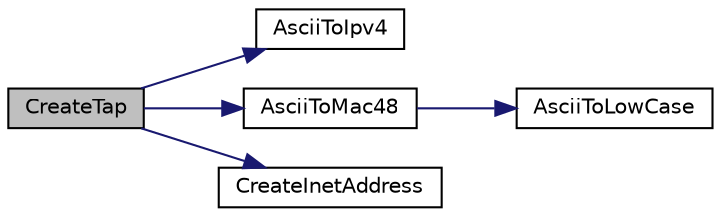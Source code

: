 digraph "CreateTap"
{
 // LATEX_PDF_SIZE
  edge [fontname="Helvetica",fontsize="10",labelfontname="Helvetica",labelfontsize="10"];
  node [fontname="Helvetica",fontsize="10",shape=record];
  rankdir="LR";
  Node1 [label="CreateTap",height=0.2,width=0.4,color="black", fillcolor="grey75", style="filled", fontcolor="black",tooltip=" "];
  Node1 -> Node2 [color="midnightblue",fontsize="10",style="solid",fontname="Helvetica"];
  Node2 [label="AsciiToIpv4",height=0.2,width=0.4,color="black", fillcolor="white", style="filled",URL="$tap-creator_8cc.html#ac1b8e624182192ac85e3e35876d6e152",tooltip=" "];
  Node1 -> Node3 [color="midnightblue",fontsize="10",style="solid",fontname="Helvetica"];
  Node3 [label="AsciiToMac48",height=0.2,width=0.4,color="black", fillcolor="white", style="filled",URL="$tap-creator_8cc.html#aeb9510b65095fe530be572d2261f72f7",tooltip=" "];
  Node3 -> Node4 [color="midnightblue",fontsize="10",style="solid",fontname="Helvetica"];
  Node4 [label="AsciiToLowCase",height=0.2,width=0.4,color="black", fillcolor="white", style="filled",URL="$tap-creator_8cc.html#ac8511bf2d0acbb99fa4b9a0662b1000c",tooltip=" "];
  Node1 -> Node5 [color="midnightblue",fontsize="10",style="solid",fontname="Helvetica"];
  Node5 [label="CreateInetAddress",height=0.2,width=0.4,color="black", fillcolor="white", style="filled",URL="$tap-creator_8cc.html#a47df9fd87752509424a35340e868acd1",tooltip=" "];
}
